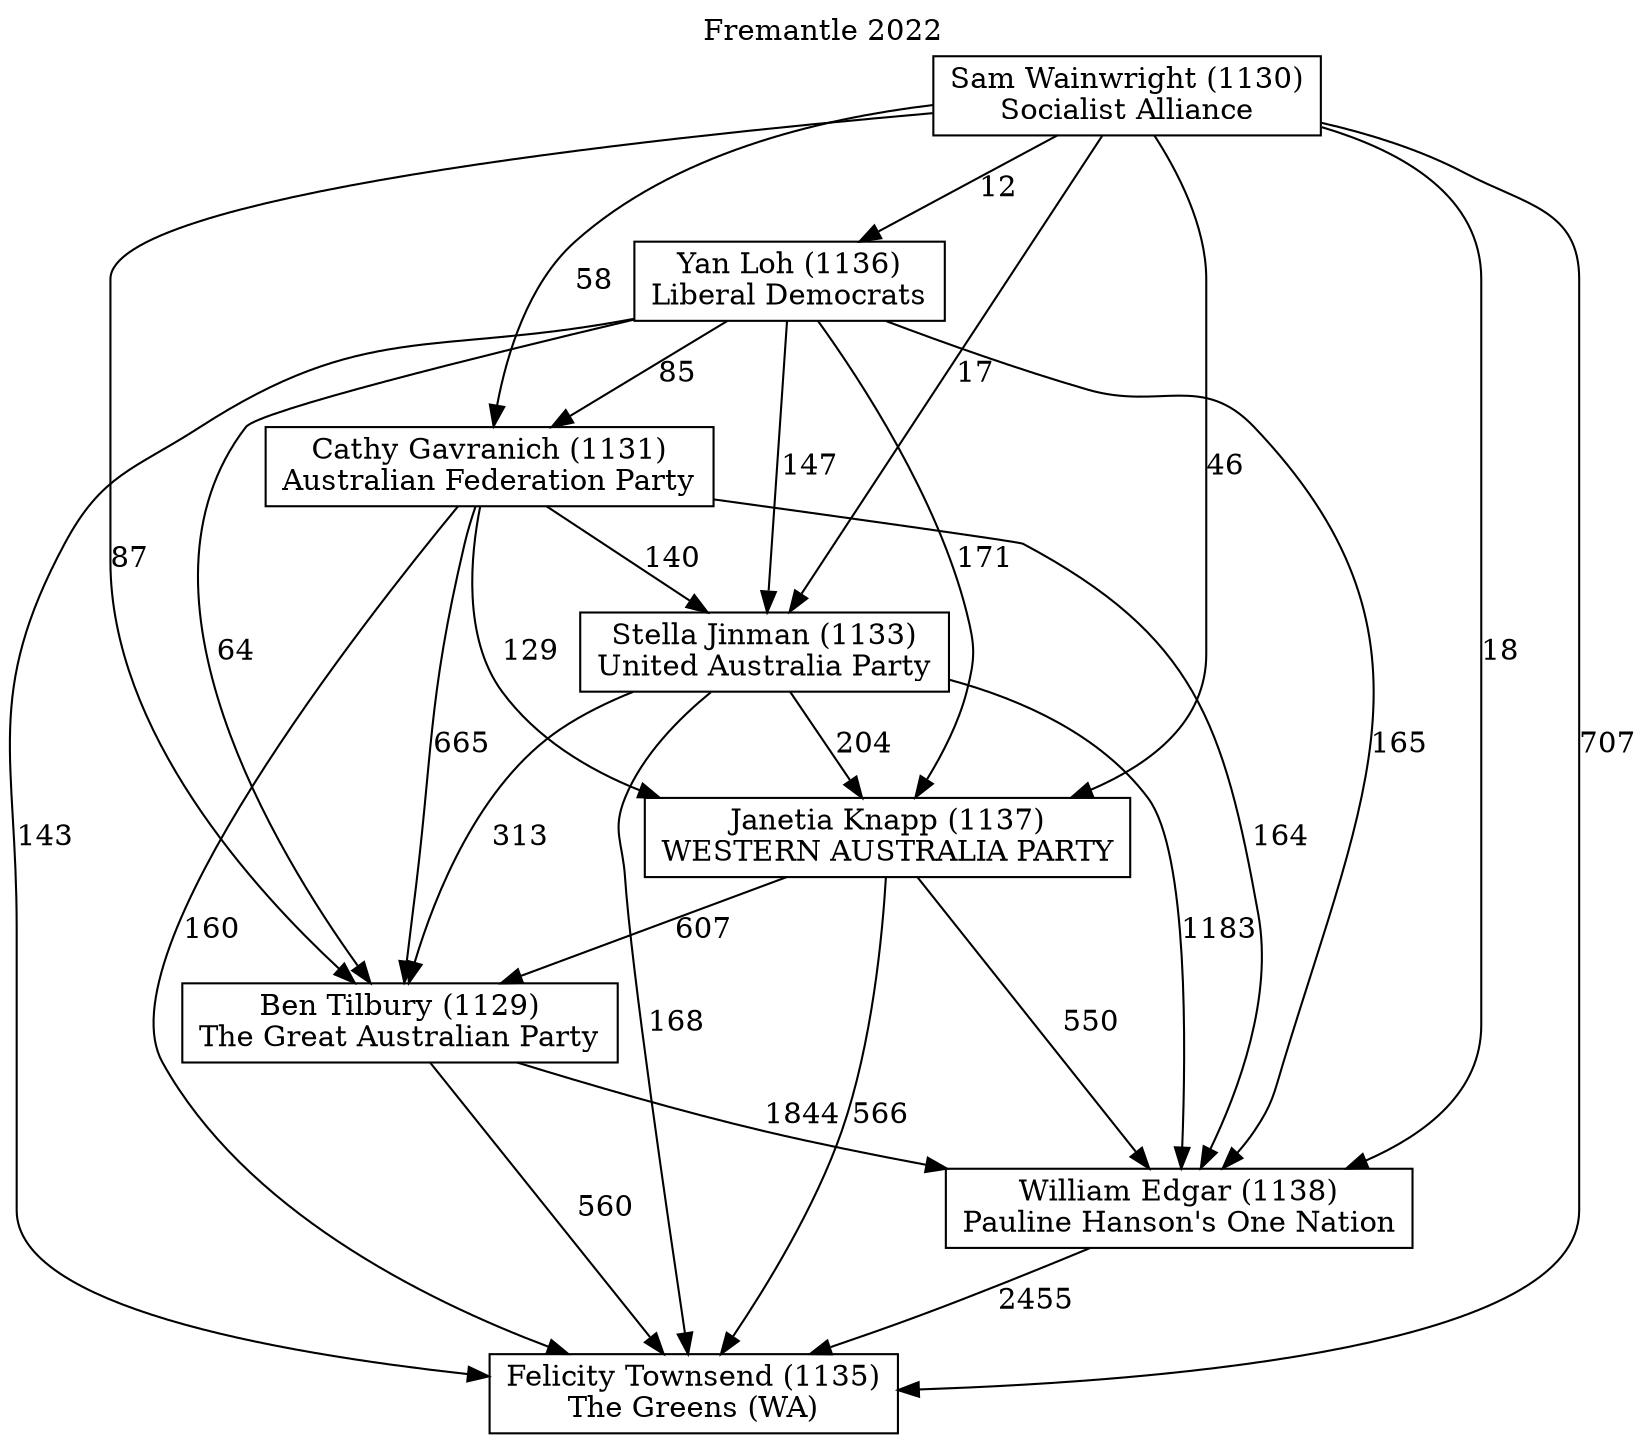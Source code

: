 // House preference flow
digraph "Felicity Townsend (1135)_Fremantle_2022" {
	graph [label="Fremantle 2022" labelloc=t mclimit=10]
	node [shape=box]
	"Ben Tilbury (1129)" [label="Ben Tilbury (1129)
The Great Australian Party"]
	"Cathy Gavranich (1131)" [label="Cathy Gavranich (1131)
Australian Federation Party"]
	"Felicity Townsend (1135)" [label="Felicity Townsend (1135)
The Greens (WA)"]
	"Janetia Knapp (1137)" [label="Janetia Knapp (1137)
WESTERN AUSTRALIA PARTY"]
	"Sam Wainwright (1130)" [label="Sam Wainwright (1130)
Socialist Alliance"]
	"Stella Jinman (1133)" [label="Stella Jinman (1133)
United Australia Party"]
	"William Edgar (1138)" [label="William Edgar (1138)
Pauline Hanson's One Nation"]
	"Yan Loh (1136)" [label="Yan Loh (1136)
Liberal Democrats"]
	"Ben Tilbury (1129)" -> "Felicity Townsend (1135)" [label=560]
	"Ben Tilbury (1129)" -> "William Edgar (1138)" [label=1844]
	"Cathy Gavranich (1131)" -> "Ben Tilbury (1129)" [label=665]
	"Cathy Gavranich (1131)" -> "Felicity Townsend (1135)" [label=160]
	"Cathy Gavranich (1131)" -> "Janetia Knapp (1137)" [label=129]
	"Cathy Gavranich (1131)" -> "Stella Jinman (1133)" [label=140]
	"Cathy Gavranich (1131)" -> "William Edgar (1138)" [label=164]
	"Janetia Knapp (1137)" -> "Ben Tilbury (1129)" [label=607]
	"Janetia Knapp (1137)" -> "Felicity Townsend (1135)" [label=566]
	"Janetia Knapp (1137)" -> "William Edgar (1138)" [label=550]
	"Sam Wainwright (1130)" -> "Ben Tilbury (1129)" [label=87]
	"Sam Wainwright (1130)" -> "Cathy Gavranich (1131)" [label=58]
	"Sam Wainwright (1130)" -> "Felicity Townsend (1135)" [label=707]
	"Sam Wainwright (1130)" -> "Janetia Knapp (1137)" [label=46]
	"Sam Wainwright (1130)" -> "Stella Jinman (1133)" [label=17]
	"Sam Wainwright (1130)" -> "William Edgar (1138)" [label=18]
	"Sam Wainwright (1130)" -> "Yan Loh (1136)" [label=12]
	"Stella Jinman (1133)" -> "Ben Tilbury (1129)" [label=313]
	"Stella Jinman (1133)" -> "Felicity Townsend (1135)" [label=168]
	"Stella Jinman (1133)" -> "Janetia Knapp (1137)" [label=204]
	"Stella Jinman (1133)" -> "William Edgar (1138)" [label=1183]
	"William Edgar (1138)" -> "Felicity Townsend (1135)" [label=2455]
	"Yan Loh (1136)" -> "Ben Tilbury (1129)" [label=64]
	"Yan Loh (1136)" -> "Cathy Gavranich (1131)" [label=85]
	"Yan Loh (1136)" -> "Felicity Townsend (1135)" [label=143]
	"Yan Loh (1136)" -> "Janetia Knapp (1137)" [label=171]
	"Yan Loh (1136)" -> "Stella Jinman (1133)" [label=147]
	"Yan Loh (1136)" -> "William Edgar (1138)" [label=165]
}
